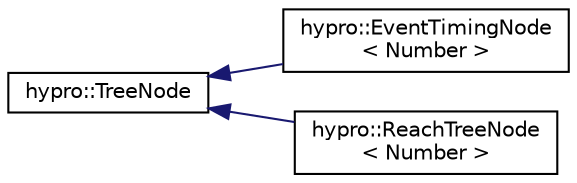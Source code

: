 digraph "Graphical Class Hierarchy"
{
  edge [fontname="Helvetica",fontsize="10",labelfontname="Helvetica",labelfontsize="10"];
  node [fontname="Helvetica",fontsize="10",shape=record];
  rankdir="LR";
  Node1 [label="hypro::TreeNode",height=0.2,width=0.4,color="black", fillcolor="white", style="filled",URL="$classhypro_1_1TreeNode.html"];
  Node1 -> Node2 [dir="back",color="midnightblue",fontsize="10",style="solid",fontname="Helvetica"];
  Node2 [label="hypro::EventTimingNode\l\< Number \>",height=0.2,width=0.4,color="black", fillcolor="white", style="filled",URL="$classhypro_1_1EventTimingNode.html"];
  Node1 -> Node3 [dir="back",color="midnightblue",fontsize="10",style="solid",fontname="Helvetica"];
  Node3 [label="hypro::ReachTreeNode\l\< Number \>",height=0.2,width=0.4,color="black", fillcolor="white", style="filled",URL="$classhypro_1_1ReachTreeNode.html"];
}
